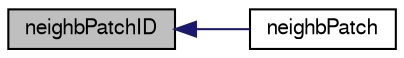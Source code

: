 digraph "neighbPatchID"
{
  bgcolor="transparent";
  edge [fontname="FreeSans",fontsize="10",labelfontname="FreeSans",labelfontsize="10"];
  node [fontname="FreeSans",fontsize="10",shape=record];
  rankdir="LR";
  Node25 [label="neighbPatchID",height=0.2,width=0.4,color="black", fillcolor="grey75", style="filled", fontcolor="black"];
  Node25 -> Node26 [dir="back",color="midnightblue",fontsize="10",style="solid",fontname="FreeSans"];
  Node26 [label="neighbPatch",height=0.2,width=0.4,color="black",URL="$a27022.html#a8dbda5c9e220510c87a6b05a4be5ee8a",tooltip="Return processor number. "];
}
